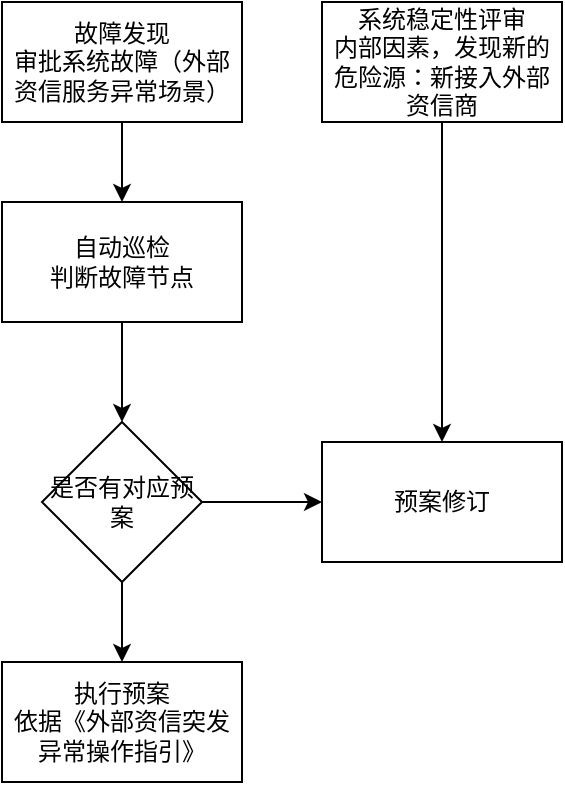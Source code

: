 <mxfile version="14.4.2" type="github">
  <diagram id="MKcHEHEwm5RcW2fj8WLi" name="Page-1">
    <mxGraphModel dx="1422" dy="762" grid="1" gridSize="10" guides="1" tooltips="1" connect="1" arrows="1" fold="1" page="1" pageScale="1" pageWidth="827" pageHeight="1169" math="0" shadow="0">
      <root>
        <mxCell id="0" />
        <mxCell id="1" parent="0" />
        <mxCell id="OwDI_MBdAseSTSZx5Pmu-11" value="" style="edgeStyle=orthogonalEdgeStyle;rounded=0;orthogonalLoop=1;jettySize=auto;html=1;" parent="1" source="OwDI_MBdAseSTSZx5Pmu-9" target="OwDI_MBdAseSTSZx5Pmu-10" edge="1">
          <mxGeometry relative="1" as="geometry" />
        </mxCell>
        <mxCell id="OwDI_MBdAseSTSZx5Pmu-9" value="故障发现&lt;br&gt;审批系统故障（外部资信服务异常场景）" style="rounded=0;whiteSpace=wrap;html=1;" parent="1" vertex="1">
          <mxGeometry x="160" y="170" width="120" height="60" as="geometry" />
        </mxCell>
        <mxCell id="OwDI_MBdAseSTSZx5Pmu-15" value="" style="edgeStyle=orthogonalEdgeStyle;rounded=0;orthogonalLoop=1;jettySize=auto;html=1;" parent="1" source="OwDI_MBdAseSTSZx5Pmu-10" target="OwDI_MBdAseSTSZx5Pmu-14" edge="1">
          <mxGeometry relative="1" as="geometry" />
        </mxCell>
        <mxCell id="OwDI_MBdAseSTSZx5Pmu-10" value="自动巡检&lt;br&gt;判断故障节点" style="rounded=0;whiteSpace=wrap;html=1;" parent="1" vertex="1">
          <mxGeometry x="160" y="270" width="120" height="60" as="geometry" />
        </mxCell>
        <mxCell id="OwDI_MBdAseSTSZx5Pmu-12" value="执行预案&lt;br&gt;依据《外部资信突发异常操作指引》" style="rounded=0;whiteSpace=wrap;html=1;" parent="1" vertex="1">
          <mxGeometry x="160" y="500" width="120" height="60" as="geometry" />
        </mxCell>
        <mxCell id="OwDI_MBdAseSTSZx5Pmu-16" value="" style="edgeStyle=orthogonalEdgeStyle;rounded=0;orthogonalLoop=1;jettySize=auto;html=1;" parent="1" source="OwDI_MBdAseSTSZx5Pmu-14" target="OwDI_MBdAseSTSZx5Pmu-12" edge="1">
          <mxGeometry relative="1" as="geometry" />
        </mxCell>
        <mxCell id="nZyj6YNGuKquACvHCQg4-2" value="" style="edgeStyle=orthogonalEdgeStyle;rounded=0;orthogonalLoop=1;jettySize=auto;html=1;" edge="1" parent="1" source="OwDI_MBdAseSTSZx5Pmu-14" target="nZyj6YNGuKquACvHCQg4-1">
          <mxGeometry relative="1" as="geometry" />
        </mxCell>
        <mxCell id="OwDI_MBdAseSTSZx5Pmu-14" value="是否有对应预案" style="rhombus;whiteSpace=wrap;html=1;rounded=0;" parent="1" vertex="1">
          <mxGeometry x="180" y="380" width="80" height="80" as="geometry" />
        </mxCell>
        <mxCell id="nZyj6YNGuKquACvHCQg4-1" value="预案修订" style="whiteSpace=wrap;html=1;rounded=0;" vertex="1" parent="1">
          <mxGeometry x="320" y="390" width="120" height="60" as="geometry" />
        </mxCell>
        <mxCell id="nZyj6YNGuKquACvHCQg4-4" style="edgeStyle=orthogonalEdgeStyle;rounded=0;orthogonalLoop=1;jettySize=auto;html=1;exitX=0.5;exitY=1;exitDx=0;exitDy=0;" edge="1" parent="1" source="nZyj6YNGuKquACvHCQg4-3" target="nZyj6YNGuKquACvHCQg4-1">
          <mxGeometry relative="1" as="geometry" />
        </mxCell>
        <mxCell id="nZyj6YNGuKquACvHCQg4-3" value="系统稳定性评审&lt;br&gt;内部因素，发现新的危险源：新接入外部资信商" style="rounded=0;whiteSpace=wrap;html=1;" vertex="1" parent="1">
          <mxGeometry x="320" y="170" width="120" height="60" as="geometry" />
        </mxCell>
      </root>
    </mxGraphModel>
  </diagram>
</mxfile>
